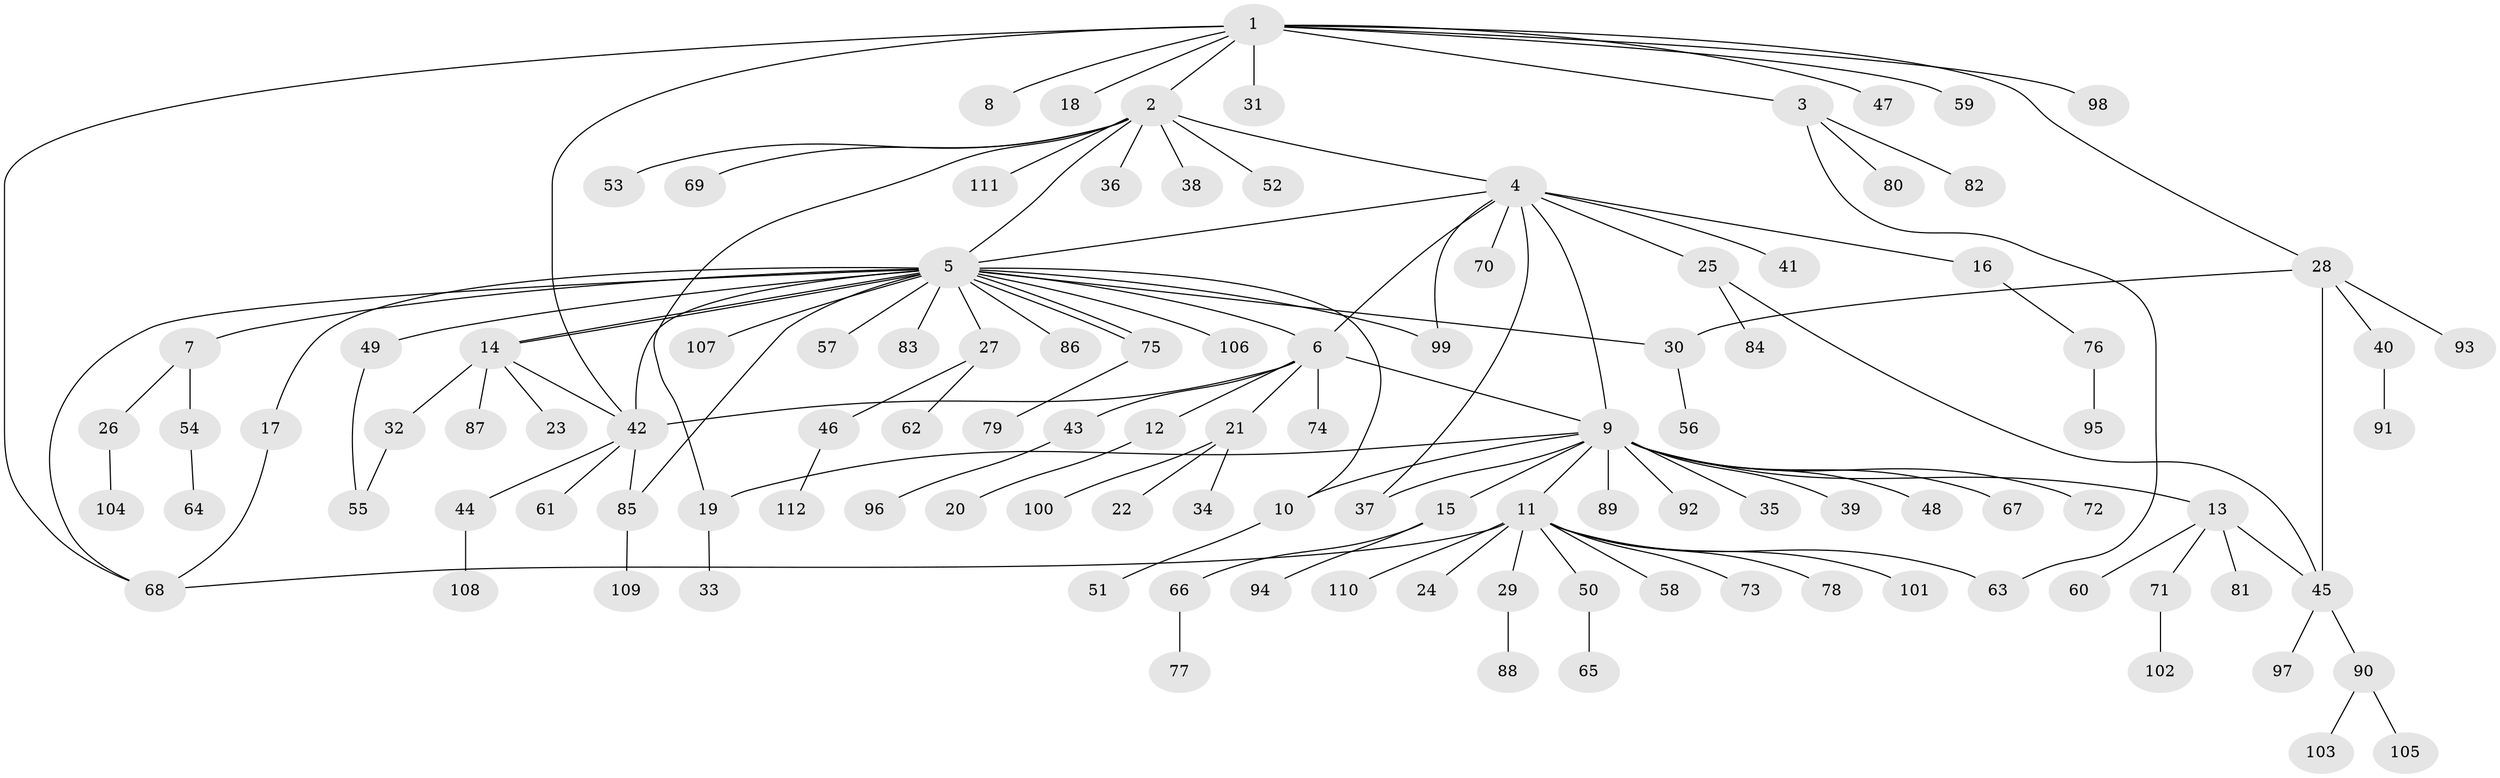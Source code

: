 // Generated by graph-tools (version 1.1) at 2025/35/03/09/25 02:35:22]
// undirected, 112 vertices, 132 edges
graph export_dot {
graph [start="1"]
  node [color=gray90,style=filled];
  1;
  2;
  3;
  4;
  5;
  6;
  7;
  8;
  9;
  10;
  11;
  12;
  13;
  14;
  15;
  16;
  17;
  18;
  19;
  20;
  21;
  22;
  23;
  24;
  25;
  26;
  27;
  28;
  29;
  30;
  31;
  32;
  33;
  34;
  35;
  36;
  37;
  38;
  39;
  40;
  41;
  42;
  43;
  44;
  45;
  46;
  47;
  48;
  49;
  50;
  51;
  52;
  53;
  54;
  55;
  56;
  57;
  58;
  59;
  60;
  61;
  62;
  63;
  64;
  65;
  66;
  67;
  68;
  69;
  70;
  71;
  72;
  73;
  74;
  75;
  76;
  77;
  78;
  79;
  80;
  81;
  82;
  83;
  84;
  85;
  86;
  87;
  88;
  89;
  90;
  91;
  92;
  93;
  94;
  95;
  96;
  97;
  98;
  99;
  100;
  101;
  102;
  103;
  104;
  105;
  106;
  107;
  108;
  109;
  110;
  111;
  112;
  1 -- 2;
  1 -- 3;
  1 -- 8;
  1 -- 18;
  1 -- 28;
  1 -- 31;
  1 -- 42;
  1 -- 47;
  1 -- 59;
  1 -- 68;
  1 -- 98;
  2 -- 4;
  2 -- 5;
  2 -- 19;
  2 -- 36;
  2 -- 38;
  2 -- 52;
  2 -- 53;
  2 -- 69;
  2 -- 111;
  3 -- 63;
  3 -- 80;
  3 -- 82;
  4 -- 5;
  4 -- 6;
  4 -- 9;
  4 -- 16;
  4 -- 25;
  4 -- 37;
  4 -- 41;
  4 -- 70;
  4 -- 99;
  5 -- 6;
  5 -- 7;
  5 -- 10;
  5 -- 14;
  5 -- 14;
  5 -- 17;
  5 -- 27;
  5 -- 30;
  5 -- 42;
  5 -- 49;
  5 -- 57;
  5 -- 68;
  5 -- 75;
  5 -- 75;
  5 -- 83;
  5 -- 85;
  5 -- 86;
  5 -- 99;
  5 -- 106;
  5 -- 107;
  6 -- 9;
  6 -- 12;
  6 -- 21;
  6 -- 42;
  6 -- 43;
  6 -- 74;
  7 -- 26;
  7 -- 54;
  9 -- 10;
  9 -- 11;
  9 -- 13;
  9 -- 15;
  9 -- 19;
  9 -- 35;
  9 -- 37;
  9 -- 39;
  9 -- 48;
  9 -- 67;
  9 -- 72;
  9 -- 89;
  9 -- 92;
  10 -- 51;
  11 -- 24;
  11 -- 29;
  11 -- 50;
  11 -- 58;
  11 -- 63;
  11 -- 68;
  11 -- 73;
  11 -- 78;
  11 -- 101;
  11 -- 110;
  12 -- 20;
  13 -- 45;
  13 -- 60;
  13 -- 71;
  13 -- 81;
  14 -- 23;
  14 -- 32;
  14 -- 42;
  14 -- 87;
  15 -- 66;
  15 -- 94;
  16 -- 76;
  17 -- 68;
  19 -- 33;
  21 -- 22;
  21 -- 34;
  21 -- 100;
  25 -- 45;
  25 -- 84;
  26 -- 104;
  27 -- 46;
  27 -- 62;
  28 -- 30;
  28 -- 40;
  28 -- 45;
  28 -- 93;
  29 -- 88;
  30 -- 56;
  32 -- 55;
  40 -- 91;
  42 -- 44;
  42 -- 61;
  42 -- 85;
  43 -- 96;
  44 -- 108;
  45 -- 90;
  45 -- 97;
  46 -- 112;
  49 -- 55;
  50 -- 65;
  54 -- 64;
  66 -- 77;
  71 -- 102;
  75 -- 79;
  76 -- 95;
  85 -- 109;
  90 -- 103;
  90 -- 105;
}
